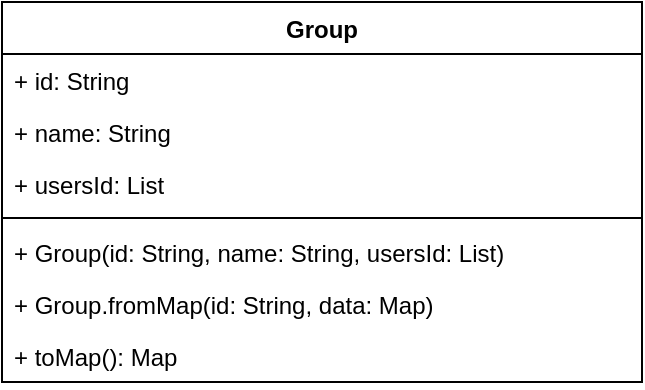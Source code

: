 <mxfile version="16.1.2" type="device"><diagram id="C5RBs43oDa-KdzZeNtuy" name="Page-1"><mxGraphModel dx="976" dy="689" grid="1" gridSize="10" guides="1" tooltips="1" connect="1" arrows="1" fold="1" page="1" pageScale="1" pageWidth="827" pageHeight="1169" math="0" shadow="0"><root><mxCell id="WIyWlLk6GJQsqaUBKTNV-0"/><mxCell id="WIyWlLk6GJQsqaUBKTNV-1" parent="WIyWlLk6GJQsqaUBKTNV-0"/><mxCell id="1hEmI3IREmy3mWFBeoOi-0" value="Group" style="swimlane;fontStyle=1;align=center;verticalAlign=top;childLayout=stackLayout;horizontal=1;startSize=26;horizontalStack=0;resizeParent=1;resizeParentMax=0;resizeLast=0;collapsible=1;marginBottom=0;" vertex="1" parent="WIyWlLk6GJQsqaUBKTNV-1"><mxGeometry x="40" y="40" width="320" height="190" as="geometry"/></mxCell><mxCell id="1hEmI3IREmy3mWFBeoOi-5" value="+ id: String" style="text;strokeColor=none;fillColor=none;align=left;verticalAlign=top;spacingLeft=4;spacingRight=4;overflow=hidden;rotatable=0;points=[[0,0.5],[1,0.5]];portConstraint=eastwest;" vertex="1" parent="1hEmI3IREmy3mWFBeoOi-0"><mxGeometry y="26" width="320" height="26" as="geometry"/></mxCell><mxCell id="1hEmI3IREmy3mWFBeoOi-1" value="+ name: String" style="text;strokeColor=none;fillColor=none;align=left;verticalAlign=top;spacingLeft=4;spacingRight=4;overflow=hidden;rotatable=0;points=[[0,0.5],[1,0.5]];portConstraint=eastwest;" vertex="1" parent="1hEmI3IREmy3mWFBeoOi-0"><mxGeometry y="52" width="320" height="26" as="geometry"/></mxCell><mxCell id="1hEmI3IREmy3mWFBeoOi-6" value="+ usersId: List" style="text;strokeColor=none;fillColor=none;align=left;verticalAlign=top;spacingLeft=4;spacingRight=4;overflow=hidden;rotatable=0;points=[[0,0.5],[1,0.5]];portConstraint=eastwest;" vertex="1" parent="1hEmI3IREmy3mWFBeoOi-0"><mxGeometry y="78" width="320" height="26" as="geometry"/></mxCell><mxCell id="1hEmI3IREmy3mWFBeoOi-2" value="" style="line;strokeWidth=1;fillColor=none;align=left;verticalAlign=middle;spacingTop=-1;spacingLeft=3;spacingRight=3;rotatable=0;labelPosition=right;points=[];portConstraint=eastwest;" vertex="1" parent="1hEmI3IREmy3mWFBeoOi-0"><mxGeometry y="104" width="320" height="8" as="geometry"/></mxCell><mxCell id="1hEmI3IREmy3mWFBeoOi-3" value="+ Group(id: String, name: String, usersId: List)" style="text;strokeColor=none;fillColor=none;align=left;verticalAlign=top;spacingLeft=4;spacingRight=4;overflow=hidden;rotatable=0;points=[[0,0.5],[1,0.5]];portConstraint=eastwest;" vertex="1" parent="1hEmI3IREmy3mWFBeoOi-0"><mxGeometry y="112" width="320" height="26" as="geometry"/></mxCell><mxCell id="1hEmI3IREmy3mWFBeoOi-4" value="+ Group.fromMap(id: String, data: Map)" style="text;strokeColor=none;fillColor=none;align=left;verticalAlign=top;spacingLeft=4;spacingRight=4;overflow=hidden;rotatable=0;points=[[0,0.5],[1,0.5]];portConstraint=eastwest;" vertex="1" parent="1hEmI3IREmy3mWFBeoOi-0"><mxGeometry y="138" width="320" height="26" as="geometry"/></mxCell><mxCell id="1hEmI3IREmy3mWFBeoOi-7" value="+ toMap(): Map" style="text;strokeColor=none;fillColor=none;align=left;verticalAlign=top;spacingLeft=4;spacingRight=4;overflow=hidden;rotatable=0;points=[[0,0.5],[1,0.5]];portConstraint=eastwest;" vertex="1" parent="1hEmI3IREmy3mWFBeoOi-0"><mxGeometry y="164" width="320" height="26" as="geometry"/></mxCell></root></mxGraphModel></diagram></mxfile>